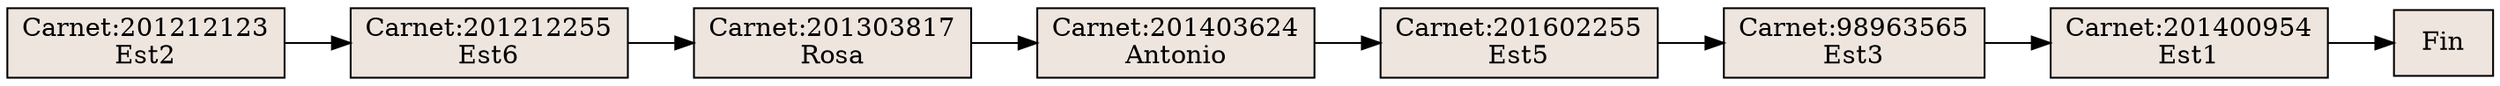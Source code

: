 digraph inorden {
rankdir = LR;
0[shape=record, style=filled, fillcolor=seashell2,label="Carnet:201212123\nEst2"];
0->1
1[shape=record, style=filled, fillcolor=seashell2,label="Carnet:201212255\nEst6"];
1->2
2[shape=record, style=filled, fillcolor=seashell2,label="Carnet:201303817\nRosa"];
2->3
3[shape=record, style=filled, fillcolor=seashell2,label="Carnet:201403624\nAntonio"];
3->4
4[shape=record, style=filled, fillcolor=seashell2,label="Carnet:201602255\nEst5"];
4->5
5[shape=record, style=filled, fillcolor=seashell2,label="Carnet:98963565\nEst3"];
5->6
6[shape=record, style=filled, fillcolor=seashell2,label="Carnet:201400954\nEst1"];
6->7
7[shape=record, style=filled, fillcolor=seashell2,label="Fin"];
}
